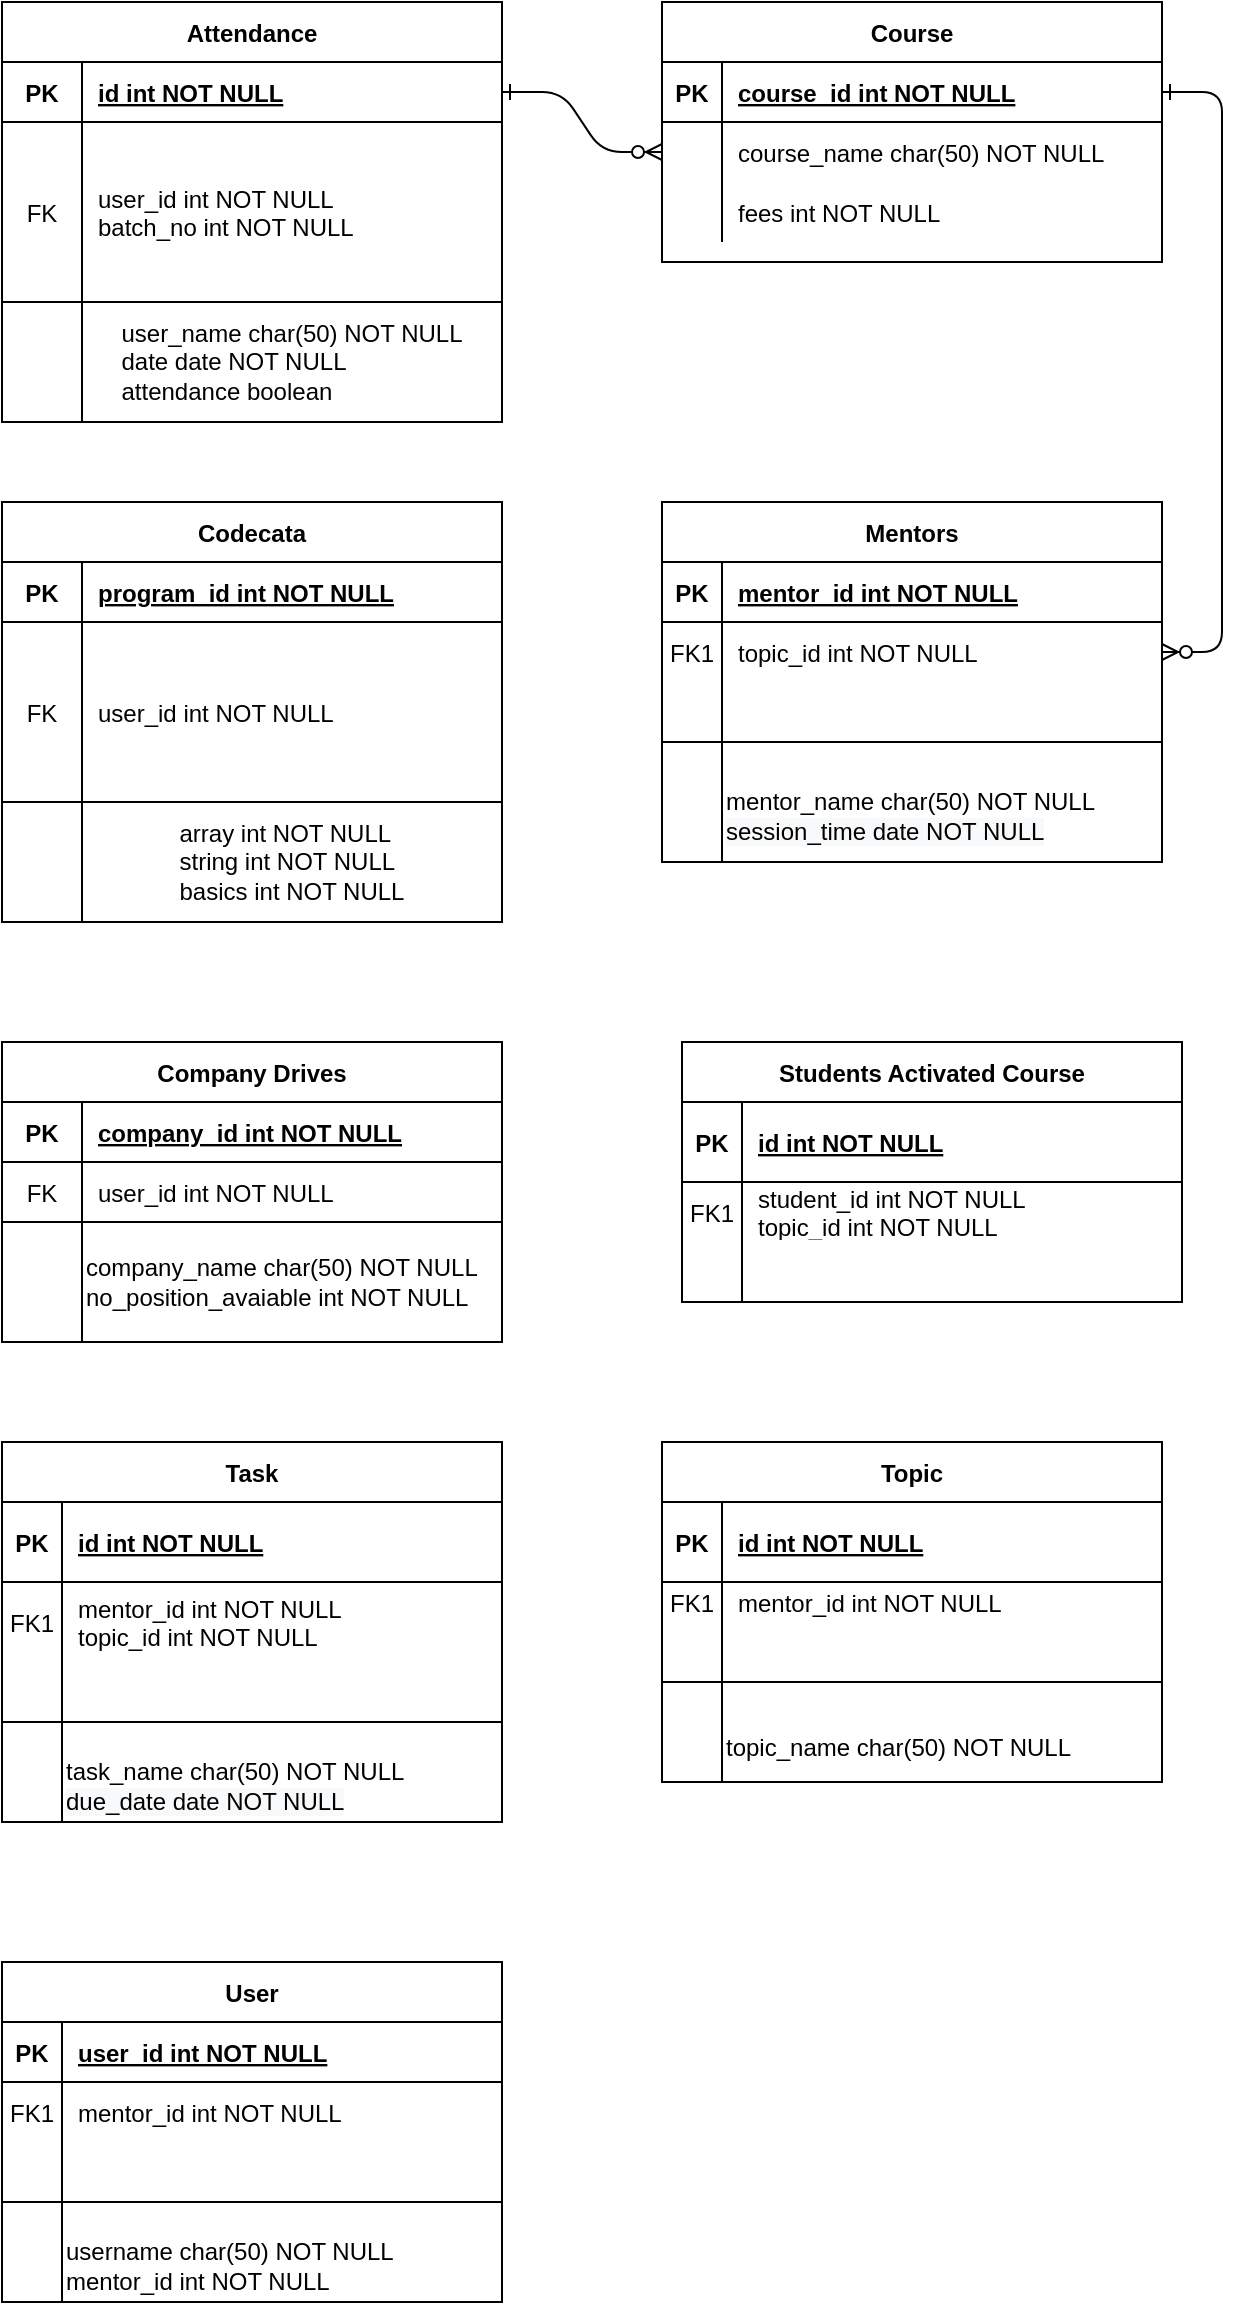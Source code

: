 <mxfile version="15.7.0" type="github">
  <diagram id="R2lEEEUBdFMjLlhIrx00" name="Page-1">
    <mxGraphModel dx="868" dy="393" grid="1" gridSize="10" guides="1" tooltips="1" connect="1" arrows="1" fold="1" page="1" pageScale="1" pageWidth="850" pageHeight="1100" math="0" shadow="0" extFonts="Permanent Marker^https://fonts.googleapis.com/css?family=Permanent+Marker">
      <root>
        <mxCell id="0" />
        <mxCell id="1" parent="0" />
        <mxCell id="C-vyLk0tnHw3VtMMgP7b-1" value="" style="edgeStyle=entityRelationEdgeStyle;endArrow=ERzeroToMany;startArrow=ERone;endFill=1;startFill=0;" parent="1" source="C-vyLk0tnHw3VtMMgP7b-24" target="C-vyLk0tnHw3VtMMgP7b-6" edge="1">
          <mxGeometry width="100" height="100" relative="1" as="geometry">
            <mxPoint x="340" y="720" as="sourcePoint" />
            <mxPoint x="440" y="620" as="targetPoint" />
          </mxGeometry>
        </mxCell>
        <mxCell id="C-vyLk0tnHw3VtMMgP7b-12" value="" style="edgeStyle=entityRelationEdgeStyle;endArrow=ERzeroToMany;startArrow=ERone;endFill=1;startFill=0;" parent="1" source="C-vyLk0tnHw3VtMMgP7b-3" target="C-vyLk0tnHw3VtMMgP7b-17" edge="1">
          <mxGeometry width="100" height="100" relative="1" as="geometry">
            <mxPoint x="400" y="180" as="sourcePoint" />
            <mxPoint x="460" y="205" as="targetPoint" />
          </mxGeometry>
        </mxCell>
        <mxCell id="C-vyLk0tnHw3VtMMgP7b-2" value="Course" style="shape=table;startSize=30;container=1;collapsible=1;childLayout=tableLayout;fixedRows=1;rowLines=0;fontStyle=1;align=center;resizeLast=1;" parent="1" vertex="1">
          <mxGeometry x="450" y="120" width="250" height="130" as="geometry" />
        </mxCell>
        <mxCell id="C-vyLk0tnHw3VtMMgP7b-3" value="" style="shape=partialRectangle;collapsible=0;dropTarget=0;pointerEvents=0;fillColor=none;points=[[0,0.5],[1,0.5]];portConstraint=eastwest;top=0;left=0;right=0;bottom=1;" parent="C-vyLk0tnHw3VtMMgP7b-2" vertex="1">
          <mxGeometry y="30" width="250" height="30" as="geometry" />
        </mxCell>
        <mxCell id="C-vyLk0tnHw3VtMMgP7b-4" value="PK" style="shape=partialRectangle;overflow=hidden;connectable=0;fillColor=none;top=0;left=0;bottom=0;right=0;fontStyle=1;" parent="C-vyLk0tnHw3VtMMgP7b-3" vertex="1">
          <mxGeometry width="30" height="30" as="geometry" />
        </mxCell>
        <mxCell id="C-vyLk0tnHw3VtMMgP7b-5" value="course_id int NOT NULL " style="shape=partialRectangle;overflow=hidden;connectable=0;fillColor=none;top=0;left=0;bottom=0;right=0;align=left;spacingLeft=6;fontStyle=5;" parent="C-vyLk0tnHw3VtMMgP7b-3" vertex="1">
          <mxGeometry x="30" width="220" height="30" as="geometry" />
        </mxCell>
        <mxCell id="C-vyLk0tnHw3VtMMgP7b-6" value="" style="shape=partialRectangle;collapsible=0;dropTarget=0;pointerEvents=0;fillColor=none;points=[[0,0.5],[1,0.5]];portConstraint=eastwest;top=0;left=0;right=0;bottom=0;" parent="C-vyLk0tnHw3VtMMgP7b-2" vertex="1">
          <mxGeometry y="60" width="250" height="30" as="geometry" />
        </mxCell>
        <mxCell id="C-vyLk0tnHw3VtMMgP7b-7" value="" style="shape=partialRectangle;overflow=hidden;connectable=0;fillColor=none;top=0;left=0;bottom=0;right=0;" parent="C-vyLk0tnHw3VtMMgP7b-6" vertex="1">
          <mxGeometry width="30" height="30" as="geometry" />
        </mxCell>
        <mxCell id="C-vyLk0tnHw3VtMMgP7b-8" value="course_name char(50) NOT NULL" style="shape=partialRectangle;overflow=hidden;connectable=0;fillColor=none;top=0;left=0;bottom=0;right=0;align=left;spacingLeft=6;" parent="C-vyLk0tnHw3VtMMgP7b-6" vertex="1">
          <mxGeometry x="30" width="220" height="30" as="geometry" />
        </mxCell>
        <mxCell id="C-vyLk0tnHw3VtMMgP7b-9" value="" style="shape=partialRectangle;collapsible=0;dropTarget=0;pointerEvents=0;fillColor=none;points=[[0,0.5],[1,0.5]];portConstraint=eastwest;top=0;left=0;right=0;bottom=0;" parent="C-vyLk0tnHw3VtMMgP7b-2" vertex="1">
          <mxGeometry y="90" width="250" height="30" as="geometry" />
        </mxCell>
        <mxCell id="C-vyLk0tnHw3VtMMgP7b-10" value="" style="shape=partialRectangle;overflow=hidden;connectable=0;fillColor=none;top=0;left=0;bottom=0;right=0;" parent="C-vyLk0tnHw3VtMMgP7b-9" vertex="1">
          <mxGeometry width="30" height="30" as="geometry" />
        </mxCell>
        <mxCell id="C-vyLk0tnHw3VtMMgP7b-11" value="fees int NOT NULL" style="shape=partialRectangle;overflow=hidden;connectable=0;fillColor=none;top=0;left=0;bottom=0;right=0;align=left;spacingLeft=6;" parent="C-vyLk0tnHw3VtMMgP7b-9" vertex="1">
          <mxGeometry x="30" width="220" height="30" as="geometry" />
        </mxCell>
        <mxCell id="C-vyLk0tnHw3VtMMgP7b-13" value="Mentors" style="shape=table;startSize=30;container=1;collapsible=1;childLayout=tableLayout;fixedRows=1;rowLines=0;fontStyle=1;align=center;resizeLast=1;" parent="1" vertex="1">
          <mxGeometry x="450" y="370" width="250" height="120" as="geometry" />
        </mxCell>
        <mxCell id="C-vyLk0tnHw3VtMMgP7b-14" value="" style="shape=partialRectangle;collapsible=0;dropTarget=0;pointerEvents=0;fillColor=none;points=[[0,0.5],[1,0.5]];portConstraint=eastwest;top=0;left=0;right=0;bottom=1;" parent="C-vyLk0tnHw3VtMMgP7b-13" vertex="1">
          <mxGeometry y="30" width="250" height="30" as="geometry" />
        </mxCell>
        <mxCell id="C-vyLk0tnHw3VtMMgP7b-15" value="PK" style="shape=partialRectangle;overflow=hidden;connectable=0;fillColor=none;top=0;left=0;bottom=0;right=0;fontStyle=1;" parent="C-vyLk0tnHw3VtMMgP7b-14" vertex="1">
          <mxGeometry width="30" height="30" as="geometry">
            <mxRectangle width="30" height="30" as="alternateBounds" />
          </mxGeometry>
        </mxCell>
        <mxCell id="C-vyLk0tnHw3VtMMgP7b-16" value="mentor_id int NOT NULL " style="shape=partialRectangle;overflow=hidden;connectable=0;fillColor=none;top=0;left=0;bottom=0;right=0;align=left;spacingLeft=6;fontStyle=5;" parent="C-vyLk0tnHw3VtMMgP7b-14" vertex="1">
          <mxGeometry x="30" width="220" height="30" as="geometry">
            <mxRectangle width="220" height="30" as="alternateBounds" />
          </mxGeometry>
        </mxCell>
        <mxCell id="C-vyLk0tnHw3VtMMgP7b-17" value="" style="shape=partialRectangle;collapsible=0;dropTarget=0;pointerEvents=0;fillColor=none;points=[[0,0.5],[1,0.5]];portConstraint=eastwest;top=0;left=0;right=0;bottom=0;" parent="C-vyLk0tnHw3VtMMgP7b-13" vertex="1">
          <mxGeometry y="60" width="250" height="30" as="geometry" />
        </mxCell>
        <mxCell id="C-vyLk0tnHw3VtMMgP7b-18" value="FK1" style="shape=partialRectangle;overflow=hidden;connectable=0;fillColor=none;top=0;left=0;bottom=0;right=0;" parent="C-vyLk0tnHw3VtMMgP7b-17" vertex="1">
          <mxGeometry width="30" height="30" as="geometry">
            <mxRectangle width="30" height="30" as="alternateBounds" />
          </mxGeometry>
        </mxCell>
        <mxCell id="C-vyLk0tnHw3VtMMgP7b-19" value="topic_id int NOT NULL" style="shape=partialRectangle;overflow=hidden;connectable=0;fillColor=none;top=0;left=0;bottom=0;right=0;align=left;spacingLeft=6;" parent="C-vyLk0tnHw3VtMMgP7b-17" vertex="1">
          <mxGeometry x="30" width="220" height="30" as="geometry">
            <mxRectangle width="220" height="30" as="alternateBounds" />
          </mxGeometry>
        </mxCell>
        <mxCell id="C-vyLk0tnHw3VtMMgP7b-20" value="" style="shape=partialRectangle;collapsible=0;dropTarget=0;pointerEvents=0;fillColor=none;points=[[0,0.5],[1,0.5]];portConstraint=eastwest;top=0;left=0;right=0;bottom=0;" parent="C-vyLk0tnHw3VtMMgP7b-13" vertex="1">
          <mxGeometry y="90" width="250" height="30" as="geometry" />
        </mxCell>
        <mxCell id="C-vyLk0tnHw3VtMMgP7b-21" value="" style="shape=partialRectangle;overflow=hidden;connectable=0;fillColor=none;top=0;left=0;bottom=0;right=0;" parent="C-vyLk0tnHw3VtMMgP7b-20" vertex="1">
          <mxGeometry width="30" height="30" as="geometry">
            <mxRectangle width="30" height="30" as="alternateBounds" />
          </mxGeometry>
        </mxCell>
        <mxCell id="C-vyLk0tnHw3VtMMgP7b-22" value="" style="shape=partialRectangle;overflow=hidden;connectable=0;fillColor=none;top=0;left=0;bottom=0;right=0;align=left;spacingLeft=6;" parent="C-vyLk0tnHw3VtMMgP7b-20" vertex="1">
          <mxGeometry x="30" width="220" height="30" as="geometry">
            <mxRectangle width="220" height="30" as="alternateBounds" />
          </mxGeometry>
        </mxCell>
        <mxCell id="C-vyLk0tnHw3VtMMgP7b-23" value="Attendance" style="shape=table;startSize=30;container=1;collapsible=1;childLayout=tableLayout;fixedRows=1;rowLines=0;fontStyle=1;align=center;resizeLast=1;" parent="1" vertex="1">
          <mxGeometry x="120" y="120" width="250" height="150" as="geometry" />
        </mxCell>
        <mxCell id="C-vyLk0tnHw3VtMMgP7b-24" value="" style="shape=partialRectangle;collapsible=0;dropTarget=0;pointerEvents=0;fillColor=none;points=[[0,0.5],[1,0.5]];portConstraint=eastwest;top=0;left=0;right=0;bottom=1;" parent="C-vyLk0tnHw3VtMMgP7b-23" vertex="1">
          <mxGeometry y="30" width="250" height="30" as="geometry" />
        </mxCell>
        <mxCell id="C-vyLk0tnHw3VtMMgP7b-25" value="PK" style="shape=partialRectangle;overflow=hidden;connectable=0;fillColor=none;top=0;left=0;bottom=0;right=0;fontStyle=1;" parent="C-vyLk0tnHw3VtMMgP7b-24" vertex="1">
          <mxGeometry width="40" height="30" as="geometry">
            <mxRectangle width="40" height="30" as="alternateBounds" />
          </mxGeometry>
        </mxCell>
        <mxCell id="C-vyLk0tnHw3VtMMgP7b-26" value="id int NOT NULL " style="shape=partialRectangle;overflow=hidden;connectable=0;fillColor=none;top=0;left=0;bottom=0;right=0;align=left;spacingLeft=6;fontStyle=5;" parent="C-vyLk0tnHw3VtMMgP7b-24" vertex="1">
          <mxGeometry x="40" width="210" height="30" as="geometry">
            <mxRectangle width="210" height="30" as="alternateBounds" />
          </mxGeometry>
        </mxCell>
        <mxCell id="C-vyLk0tnHw3VtMMgP7b-27" value="" style="shape=partialRectangle;collapsible=0;dropTarget=0;pointerEvents=0;fillColor=none;points=[[0,0.5],[1,0.5]];portConstraint=eastwest;top=0;left=0;right=0;bottom=0;" parent="C-vyLk0tnHw3VtMMgP7b-23" vertex="1">
          <mxGeometry y="60" width="250" height="90" as="geometry" />
        </mxCell>
        <mxCell id="C-vyLk0tnHw3VtMMgP7b-28" value="FK" style="shape=partialRectangle;overflow=hidden;connectable=0;fillColor=none;top=0;left=0;bottom=0;right=0;" parent="C-vyLk0tnHw3VtMMgP7b-27" vertex="1">
          <mxGeometry width="40" height="90" as="geometry">
            <mxRectangle width="40" height="90" as="alternateBounds" />
          </mxGeometry>
        </mxCell>
        <mxCell id="C-vyLk0tnHw3VtMMgP7b-29" value="user_id int NOT NULL&#xa;batch_no int NOT NULL" style="shape=partialRectangle;overflow=hidden;connectable=0;fillColor=none;top=0;left=0;bottom=0;right=0;align=left;spacingLeft=6;" parent="C-vyLk0tnHw3VtMMgP7b-27" vertex="1">
          <mxGeometry x="40" width="210" height="90" as="geometry">
            <mxRectangle width="210" height="90" as="alternateBounds" />
          </mxGeometry>
        </mxCell>
        <mxCell id="Y8PTiHZSludacNB3pOwr-1" value="&lt;div style=&quot;text-align: justify&quot;&gt;&lt;span style=&quot;text-align: left&quot;&gt;user_name char(50) NOT NULL&lt;/span&gt;&lt;/div&gt;&lt;span style=&quot;text-align: left&quot;&gt;&lt;div style=&quot;text-align: justify&quot;&gt;&lt;span&gt;date date NOT NULL&lt;/span&gt;&lt;/div&gt;&lt;/span&gt;&lt;span style=&quot;text-align: left&quot;&gt;&lt;div style=&quot;text-align: justify&quot;&gt;&lt;span&gt;attendance boolean&lt;/span&gt;&lt;/div&gt;&lt;/span&gt;" style="rounded=0;whiteSpace=wrap;html=1;" vertex="1" parent="1">
          <mxGeometry x="160" y="270" width="210" height="60" as="geometry" />
        </mxCell>
        <mxCell id="Y8PTiHZSludacNB3pOwr-2" value="" style="rounded=0;whiteSpace=wrap;html=1;" vertex="1" parent="1">
          <mxGeometry x="120" y="270" width="40" height="60" as="geometry" />
        </mxCell>
        <mxCell id="Y8PTiHZSludacNB3pOwr-10" value="&lt;div style=&quot;text-align: justify&quot;&gt;&lt;span style=&quot;text-align: left&quot;&gt;array int NOT NULL&lt;/span&gt;&lt;/div&gt;&lt;span style=&quot;text-align: left&quot;&gt;&lt;div style=&quot;text-align: justify&quot;&gt;&lt;span&gt;string int NOT NULL&lt;/span&gt;&lt;/div&gt;&lt;div style=&quot;text-align: justify&quot;&gt;&lt;span style=&quot;text-align: center&quot;&gt;basics int NOT NULL&lt;/span&gt;&lt;/div&gt;&lt;/span&gt;" style="rounded=0;whiteSpace=wrap;html=1;" vertex="1" parent="1">
          <mxGeometry x="160" y="520" width="210" height="60" as="geometry" />
        </mxCell>
        <mxCell id="Y8PTiHZSludacNB3pOwr-11" value="" style="rounded=0;whiteSpace=wrap;html=1;" vertex="1" parent="1">
          <mxGeometry x="120" y="520" width="40" height="60" as="geometry" />
        </mxCell>
        <mxCell id="Y8PTiHZSludacNB3pOwr-12" value="Codecata" style="shape=table;startSize=30;container=1;collapsible=1;childLayout=tableLayout;fixedRows=1;rowLines=0;fontStyle=1;align=center;resizeLast=1;" vertex="1" parent="1">
          <mxGeometry x="120" y="370" width="250" height="150" as="geometry" />
        </mxCell>
        <mxCell id="Y8PTiHZSludacNB3pOwr-13" value="" style="shape=partialRectangle;collapsible=0;dropTarget=0;pointerEvents=0;fillColor=none;points=[[0,0.5],[1,0.5]];portConstraint=eastwest;top=0;left=0;right=0;bottom=1;" vertex="1" parent="Y8PTiHZSludacNB3pOwr-12">
          <mxGeometry y="30" width="250" height="30" as="geometry" />
        </mxCell>
        <mxCell id="Y8PTiHZSludacNB3pOwr-14" value="PK" style="shape=partialRectangle;overflow=hidden;connectable=0;fillColor=none;top=0;left=0;bottom=0;right=0;fontStyle=1;" vertex="1" parent="Y8PTiHZSludacNB3pOwr-13">
          <mxGeometry width="40" height="30" as="geometry">
            <mxRectangle width="40" height="30" as="alternateBounds" />
          </mxGeometry>
        </mxCell>
        <mxCell id="Y8PTiHZSludacNB3pOwr-15" value="program_id int NOT NULL " style="shape=partialRectangle;overflow=hidden;connectable=0;fillColor=none;top=0;left=0;bottom=0;right=0;align=left;spacingLeft=6;fontStyle=5;" vertex="1" parent="Y8PTiHZSludacNB3pOwr-13">
          <mxGeometry x="40" width="210" height="30" as="geometry">
            <mxRectangle width="210" height="30" as="alternateBounds" />
          </mxGeometry>
        </mxCell>
        <mxCell id="Y8PTiHZSludacNB3pOwr-16" value="" style="shape=partialRectangle;collapsible=0;dropTarget=0;pointerEvents=0;fillColor=none;points=[[0,0.5],[1,0.5]];portConstraint=eastwest;top=0;left=0;right=0;bottom=0;" vertex="1" parent="Y8PTiHZSludacNB3pOwr-12">
          <mxGeometry y="60" width="250" height="90" as="geometry" />
        </mxCell>
        <mxCell id="Y8PTiHZSludacNB3pOwr-17" value="FK" style="shape=partialRectangle;overflow=hidden;connectable=0;fillColor=none;top=0;left=0;bottom=0;right=0;" vertex="1" parent="Y8PTiHZSludacNB3pOwr-16">
          <mxGeometry width="40" height="90" as="geometry">
            <mxRectangle width="40" height="90" as="alternateBounds" />
          </mxGeometry>
        </mxCell>
        <mxCell id="Y8PTiHZSludacNB3pOwr-18" value="user_id int NOT NULL" style="shape=partialRectangle;overflow=hidden;connectable=0;fillColor=none;top=0;left=0;bottom=0;right=0;align=left;spacingLeft=6;" vertex="1" parent="Y8PTiHZSludacNB3pOwr-16">
          <mxGeometry x="40" width="210" height="90" as="geometry">
            <mxRectangle width="210" height="90" as="alternateBounds" />
          </mxGeometry>
        </mxCell>
        <mxCell id="Y8PTiHZSludacNB3pOwr-19" value="Company Drives" style="shape=table;startSize=30;container=1;collapsible=1;childLayout=tableLayout;fixedRows=1;rowLines=0;fontStyle=1;align=center;resizeLast=1;" vertex="1" parent="1">
          <mxGeometry x="120" y="640" width="250" height="90" as="geometry" />
        </mxCell>
        <mxCell id="Y8PTiHZSludacNB3pOwr-20" value="" style="shape=partialRectangle;collapsible=0;dropTarget=0;pointerEvents=0;fillColor=none;points=[[0,0.5],[1,0.5]];portConstraint=eastwest;top=0;left=0;right=0;bottom=1;" vertex="1" parent="Y8PTiHZSludacNB3pOwr-19">
          <mxGeometry y="30" width="250" height="30" as="geometry" />
        </mxCell>
        <mxCell id="Y8PTiHZSludacNB3pOwr-21" value="PK" style="shape=partialRectangle;overflow=hidden;connectable=0;fillColor=none;top=0;left=0;bottom=0;right=0;fontStyle=1;" vertex="1" parent="Y8PTiHZSludacNB3pOwr-20">
          <mxGeometry width="40" height="30" as="geometry">
            <mxRectangle width="40" height="30" as="alternateBounds" />
          </mxGeometry>
        </mxCell>
        <mxCell id="Y8PTiHZSludacNB3pOwr-22" value="company_id int NOT NULL " style="shape=partialRectangle;overflow=hidden;connectable=0;fillColor=none;top=0;left=0;bottom=0;right=0;align=left;spacingLeft=6;fontStyle=5;" vertex="1" parent="Y8PTiHZSludacNB3pOwr-20">
          <mxGeometry x="40" width="210" height="30" as="geometry">
            <mxRectangle width="210" height="30" as="alternateBounds" />
          </mxGeometry>
        </mxCell>
        <mxCell id="Y8PTiHZSludacNB3pOwr-23" value="" style="shape=partialRectangle;collapsible=0;dropTarget=0;pointerEvents=0;fillColor=none;points=[[0,0.5],[1,0.5]];portConstraint=eastwest;top=0;left=0;right=0;bottom=0;" vertex="1" parent="Y8PTiHZSludacNB3pOwr-19">
          <mxGeometry y="60" width="250" height="30" as="geometry" />
        </mxCell>
        <mxCell id="Y8PTiHZSludacNB3pOwr-24" value="FK" style="shape=partialRectangle;overflow=hidden;connectable=0;fillColor=none;top=0;left=0;bottom=0;right=0;" vertex="1" parent="Y8PTiHZSludacNB3pOwr-23">
          <mxGeometry width="40" height="30" as="geometry">
            <mxRectangle width="40" height="30" as="alternateBounds" />
          </mxGeometry>
        </mxCell>
        <mxCell id="Y8PTiHZSludacNB3pOwr-25" value="user_id int NOT NULL" style="shape=partialRectangle;overflow=hidden;connectable=0;fillColor=none;top=0;left=0;bottom=0;right=0;align=left;spacingLeft=6;" vertex="1" parent="Y8PTiHZSludacNB3pOwr-23">
          <mxGeometry x="40" width="210" height="30" as="geometry">
            <mxRectangle width="210" height="30" as="alternateBounds" />
          </mxGeometry>
        </mxCell>
        <mxCell id="Y8PTiHZSludacNB3pOwr-26" value="" style="rounded=0;whiteSpace=wrap;html=1;strokeWidth=1;fillColor=none;align=left;" vertex="1" parent="1">
          <mxGeometry x="120" y="730" width="40" height="60" as="geometry" />
        </mxCell>
        <mxCell id="Y8PTiHZSludacNB3pOwr-27" value="&lt;div style=&quot;text-align: justify&quot;&gt;&lt;span style=&quot;text-align: left&quot;&gt;company_name char(50) NOT NULL&lt;/span&gt;&lt;/div&gt;&lt;span&gt;&lt;div style=&quot;text-align: justify&quot;&gt;no_position_avaiable int NOT NULL&lt;br&gt;&lt;/div&gt;&lt;/span&gt;&lt;span&gt;&lt;/span&gt;" style="rounded=0;whiteSpace=wrap;html=1;strokeWidth=1;fillColor=none;align=left;" vertex="1" parent="1">
          <mxGeometry x="160" y="730" width="210" height="60" as="geometry" />
        </mxCell>
        <mxCell id="Y8PTiHZSludacNB3pOwr-28" value="" style="rounded=0;whiteSpace=wrap;html=1;strokeWidth=1;fillColor=none;align=left;" vertex="1" parent="1">
          <mxGeometry x="450" y="490" width="30" height="60" as="geometry" />
        </mxCell>
        <mxCell id="Y8PTiHZSludacNB3pOwr-29" value="&lt;br&gt;&lt;span&gt;mentor_name char(50) NOT NULL&lt;/span&gt;&lt;br&gt;&lt;span style=&quot;color: rgb(0 , 0 , 0) ; font-family: &amp;#34;helvetica&amp;#34; ; font-size: 12px ; font-style: normal ; font-weight: 400 ; letter-spacing: normal ; text-align: left ; text-indent: 0px ; text-transform: none ; word-spacing: 0px ; background-color: rgb(248 , 249 , 250) ; display: inline ; float: none&quot;&gt;session_time date NOT NULL&lt;/span&gt;&lt;br&gt;" style="rounded=0;whiteSpace=wrap;html=1;strokeWidth=1;fillColor=none;align=left;" vertex="1" parent="1">
          <mxGeometry x="480" y="490" width="220" height="60" as="geometry" />
        </mxCell>
        <mxCell id="Y8PTiHZSludacNB3pOwr-30" value="Students Activated Course" style="shape=table;startSize=30;container=1;collapsible=1;childLayout=tableLayout;fixedRows=1;rowLines=0;fontStyle=1;align=center;resizeLast=1;" vertex="1" parent="1">
          <mxGeometry x="460" y="640" width="250" height="130" as="geometry" />
        </mxCell>
        <mxCell id="Y8PTiHZSludacNB3pOwr-31" value="" style="shape=partialRectangle;collapsible=0;dropTarget=0;pointerEvents=0;fillColor=none;points=[[0,0.5],[1,0.5]];portConstraint=eastwest;top=0;left=0;right=0;bottom=1;" vertex="1" parent="Y8PTiHZSludacNB3pOwr-30">
          <mxGeometry y="30" width="250" height="40" as="geometry" />
        </mxCell>
        <mxCell id="Y8PTiHZSludacNB3pOwr-32" value="PK" style="shape=partialRectangle;overflow=hidden;connectable=0;fillColor=none;top=0;left=0;bottom=0;right=0;fontStyle=1;" vertex="1" parent="Y8PTiHZSludacNB3pOwr-31">
          <mxGeometry width="30" height="40" as="geometry">
            <mxRectangle width="30" height="40" as="alternateBounds" />
          </mxGeometry>
        </mxCell>
        <mxCell id="Y8PTiHZSludacNB3pOwr-33" value="id int NOT NULL " style="shape=partialRectangle;overflow=hidden;connectable=0;fillColor=none;top=0;left=0;bottom=0;right=0;align=left;spacingLeft=6;fontStyle=5;" vertex="1" parent="Y8PTiHZSludacNB3pOwr-31">
          <mxGeometry x="30" width="220" height="40" as="geometry">
            <mxRectangle width="220" height="40" as="alternateBounds" />
          </mxGeometry>
        </mxCell>
        <mxCell id="Y8PTiHZSludacNB3pOwr-34" value="" style="shape=partialRectangle;collapsible=0;dropTarget=0;pointerEvents=0;fillColor=none;points=[[0,0.5],[1,0.5]];portConstraint=eastwest;top=0;left=0;right=0;bottom=0;" vertex="1" parent="Y8PTiHZSludacNB3pOwr-30">
          <mxGeometry y="70" width="250" height="30" as="geometry" />
        </mxCell>
        <mxCell id="Y8PTiHZSludacNB3pOwr-35" value="FK1" style="shape=partialRectangle;overflow=hidden;connectable=0;fillColor=none;top=0;left=0;bottom=0;right=0;" vertex="1" parent="Y8PTiHZSludacNB3pOwr-34">
          <mxGeometry width="30" height="30" as="geometry">
            <mxRectangle width="30" height="30" as="alternateBounds" />
          </mxGeometry>
        </mxCell>
        <mxCell id="Y8PTiHZSludacNB3pOwr-36" value="student_id int NOT NULL&#xa;topic_id int NOT NULL" style="shape=partialRectangle;overflow=hidden;connectable=0;fillColor=none;top=0;left=0;bottom=0;right=0;align=left;spacingLeft=6;" vertex="1" parent="Y8PTiHZSludacNB3pOwr-34">
          <mxGeometry x="30" width="220" height="30" as="geometry">
            <mxRectangle width="220" height="30" as="alternateBounds" />
          </mxGeometry>
        </mxCell>
        <mxCell id="Y8PTiHZSludacNB3pOwr-37" value="" style="shape=partialRectangle;collapsible=0;dropTarget=0;pointerEvents=0;fillColor=none;points=[[0,0.5],[1,0.5]];portConstraint=eastwest;top=0;left=0;right=0;bottom=0;" vertex="1" parent="Y8PTiHZSludacNB3pOwr-30">
          <mxGeometry y="100" width="250" height="30" as="geometry" />
        </mxCell>
        <mxCell id="Y8PTiHZSludacNB3pOwr-38" value="" style="shape=partialRectangle;overflow=hidden;connectable=0;fillColor=none;top=0;left=0;bottom=0;right=0;" vertex="1" parent="Y8PTiHZSludacNB3pOwr-37">
          <mxGeometry width="30" height="30" as="geometry">
            <mxRectangle width="30" height="30" as="alternateBounds" />
          </mxGeometry>
        </mxCell>
        <mxCell id="Y8PTiHZSludacNB3pOwr-39" value="" style="shape=partialRectangle;overflow=hidden;connectable=0;fillColor=none;top=0;left=0;bottom=0;right=0;align=left;spacingLeft=6;" vertex="1" parent="Y8PTiHZSludacNB3pOwr-37">
          <mxGeometry x="30" width="220" height="30" as="geometry">
            <mxRectangle width="220" height="30" as="alternateBounds" />
          </mxGeometry>
        </mxCell>
        <mxCell id="Y8PTiHZSludacNB3pOwr-40" value="Task" style="shape=table;startSize=30;container=1;collapsible=1;childLayout=tableLayout;fixedRows=1;rowLines=0;fontStyle=1;align=center;resizeLast=1;" vertex="1" parent="1">
          <mxGeometry x="120" y="840" width="250" height="140" as="geometry" />
        </mxCell>
        <mxCell id="Y8PTiHZSludacNB3pOwr-41" value="" style="shape=partialRectangle;collapsible=0;dropTarget=0;pointerEvents=0;fillColor=none;points=[[0,0.5],[1,0.5]];portConstraint=eastwest;top=0;left=0;right=0;bottom=1;" vertex="1" parent="Y8PTiHZSludacNB3pOwr-40">
          <mxGeometry y="30" width="250" height="40" as="geometry" />
        </mxCell>
        <mxCell id="Y8PTiHZSludacNB3pOwr-42" value="PK" style="shape=partialRectangle;overflow=hidden;connectable=0;fillColor=none;top=0;left=0;bottom=0;right=0;fontStyle=1;" vertex="1" parent="Y8PTiHZSludacNB3pOwr-41">
          <mxGeometry width="30" height="40" as="geometry">
            <mxRectangle width="30" height="40" as="alternateBounds" />
          </mxGeometry>
        </mxCell>
        <mxCell id="Y8PTiHZSludacNB3pOwr-43" value="id int NOT NULL " style="shape=partialRectangle;overflow=hidden;connectable=0;fillColor=none;top=0;left=0;bottom=0;right=0;align=left;spacingLeft=6;fontStyle=5;" vertex="1" parent="Y8PTiHZSludacNB3pOwr-41">
          <mxGeometry x="30" width="220" height="40" as="geometry">
            <mxRectangle width="220" height="40" as="alternateBounds" />
          </mxGeometry>
        </mxCell>
        <mxCell id="Y8PTiHZSludacNB3pOwr-44" value="" style="shape=partialRectangle;collapsible=0;dropTarget=0;pointerEvents=0;fillColor=none;points=[[0,0.5],[1,0.5]];portConstraint=eastwest;top=0;left=0;right=0;bottom=0;" vertex="1" parent="Y8PTiHZSludacNB3pOwr-40">
          <mxGeometry y="70" width="250" height="40" as="geometry" />
        </mxCell>
        <mxCell id="Y8PTiHZSludacNB3pOwr-45" value="FK1" style="shape=partialRectangle;overflow=hidden;connectable=0;fillColor=none;top=0;left=0;bottom=0;right=0;" vertex="1" parent="Y8PTiHZSludacNB3pOwr-44">
          <mxGeometry width="30" height="40" as="geometry">
            <mxRectangle width="30" height="40" as="alternateBounds" />
          </mxGeometry>
        </mxCell>
        <mxCell id="Y8PTiHZSludacNB3pOwr-46" value="mentor_id int NOT NULL&#xa;topic_id int NOT NULL" style="shape=partialRectangle;overflow=hidden;connectable=0;fillColor=none;top=0;left=0;bottom=0;right=0;align=left;spacingLeft=6;" vertex="1" parent="Y8PTiHZSludacNB3pOwr-44">
          <mxGeometry x="30" width="220" height="40" as="geometry">
            <mxRectangle width="220" height="40" as="alternateBounds" />
          </mxGeometry>
        </mxCell>
        <mxCell id="Y8PTiHZSludacNB3pOwr-47" value="" style="shape=partialRectangle;collapsible=0;dropTarget=0;pointerEvents=0;fillColor=none;points=[[0,0.5],[1,0.5]];portConstraint=eastwest;top=0;left=0;right=0;bottom=0;" vertex="1" parent="Y8PTiHZSludacNB3pOwr-40">
          <mxGeometry y="110" width="250" height="30" as="geometry" />
        </mxCell>
        <mxCell id="Y8PTiHZSludacNB3pOwr-48" value="" style="shape=partialRectangle;overflow=hidden;connectable=0;fillColor=none;top=0;left=0;bottom=0;right=0;" vertex="1" parent="Y8PTiHZSludacNB3pOwr-47">
          <mxGeometry width="30" height="30" as="geometry">
            <mxRectangle width="30" height="30" as="alternateBounds" />
          </mxGeometry>
        </mxCell>
        <mxCell id="Y8PTiHZSludacNB3pOwr-49" value="" style="shape=partialRectangle;overflow=hidden;connectable=0;fillColor=none;top=0;left=0;bottom=0;right=0;align=left;spacingLeft=6;" vertex="1" parent="Y8PTiHZSludacNB3pOwr-47">
          <mxGeometry x="30" width="220" height="30" as="geometry">
            <mxRectangle width="220" height="30" as="alternateBounds" />
          </mxGeometry>
        </mxCell>
        <mxCell id="Y8PTiHZSludacNB3pOwr-50" value="" style="rounded=0;whiteSpace=wrap;html=1;strokeWidth=1;fillColor=none;align=left;" vertex="1" parent="1">
          <mxGeometry x="120" y="980" width="30" height="50" as="geometry" />
        </mxCell>
        <mxCell id="Y8PTiHZSludacNB3pOwr-51" value="&lt;br&gt;&lt;span&gt;task_name char(50) NOT NULL&lt;/span&gt;&lt;br&gt;&lt;span style=&quot;color: rgb(0 , 0 , 0) ; font-family: &amp;#34;helvetica&amp;#34; ; font-size: 12px ; font-style: normal ; font-weight: 400 ; letter-spacing: normal ; text-align: left ; text-indent: 0px ; text-transform: none ; word-spacing: 0px ; background-color: rgb(248 , 249 , 250) ; display: inline ; float: none&quot;&gt;due_date date NOT NULL&lt;/span&gt;" style="rounded=0;whiteSpace=wrap;html=1;strokeWidth=1;fillColor=none;align=left;" vertex="1" parent="1">
          <mxGeometry x="150" y="980" width="220" height="50" as="geometry" />
        </mxCell>
        <mxCell id="Y8PTiHZSludacNB3pOwr-52" value="Topic" style="shape=table;startSize=30;container=1;collapsible=1;childLayout=tableLayout;fixedRows=1;rowLines=0;fontStyle=1;align=center;resizeLast=1;" vertex="1" parent="1">
          <mxGeometry x="450" y="840" width="250" height="120" as="geometry" />
        </mxCell>
        <mxCell id="Y8PTiHZSludacNB3pOwr-53" value="" style="shape=partialRectangle;collapsible=0;dropTarget=0;pointerEvents=0;fillColor=none;points=[[0,0.5],[1,0.5]];portConstraint=eastwest;top=0;left=0;right=0;bottom=1;" vertex="1" parent="Y8PTiHZSludacNB3pOwr-52">
          <mxGeometry y="30" width="250" height="40" as="geometry" />
        </mxCell>
        <mxCell id="Y8PTiHZSludacNB3pOwr-54" value="PK" style="shape=partialRectangle;overflow=hidden;connectable=0;fillColor=none;top=0;left=0;bottom=0;right=0;fontStyle=1;" vertex="1" parent="Y8PTiHZSludacNB3pOwr-53">
          <mxGeometry width="30" height="40" as="geometry">
            <mxRectangle width="30" height="40" as="alternateBounds" />
          </mxGeometry>
        </mxCell>
        <mxCell id="Y8PTiHZSludacNB3pOwr-55" value="id int NOT NULL " style="shape=partialRectangle;overflow=hidden;connectable=0;fillColor=none;top=0;left=0;bottom=0;right=0;align=left;spacingLeft=6;fontStyle=5;" vertex="1" parent="Y8PTiHZSludacNB3pOwr-53">
          <mxGeometry x="30" width="220" height="40" as="geometry">
            <mxRectangle width="220" height="40" as="alternateBounds" />
          </mxGeometry>
        </mxCell>
        <mxCell id="Y8PTiHZSludacNB3pOwr-56" value="" style="shape=partialRectangle;collapsible=0;dropTarget=0;pointerEvents=0;fillColor=none;points=[[0,0.5],[1,0.5]];portConstraint=eastwest;top=0;left=0;right=0;bottom=0;" vertex="1" parent="Y8PTiHZSludacNB3pOwr-52">
          <mxGeometry y="70" width="250" height="20" as="geometry" />
        </mxCell>
        <mxCell id="Y8PTiHZSludacNB3pOwr-57" value="FK1" style="shape=partialRectangle;overflow=hidden;connectable=0;fillColor=none;top=0;left=0;bottom=0;right=0;" vertex="1" parent="Y8PTiHZSludacNB3pOwr-56">
          <mxGeometry width="30" height="20" as="geometry">
            <mxRectangle width="30" height="20" as="alternateBounds" />
          </mxGeometry>
        </mxCell>
        <mxCell id="Y8PTiHZSludacNB3pOwr-58" value="mentor_id int NOT NULL" style="shape=partialRectangle;overflow=hidden;connectable=0;fillColor=none;top=0;left=0;bottom=0;right=0;align=left;spacingLeft=6;" vertex="1" parent="Y8PTiHZSludacNB3pOwr-56">
          <mxGeometry x="30" width="220" height="20" as="geometry">
            <mxRectangle width="220" height="20" as="alternateBounds" />
          </mxGeometry>
        </mxCell>
        <mxCell id="Y8PTiHZSludacNB3pOwr-59" value="" style="shape=partialRectangle;collapsible=0;dropTarget=0;pointerEvents=0;fillColor=none;points=[[0,0.5],[1,0.5]];portConstraint=eastwest;top=0;left=0;right=0;bottom=0;" vertex="1" parent="Y8PTiHZSludacNB3pOwr-52">
          <mxGeometry y="90" width="250" height="30" as="geometry" />
        </mxCell>
        <mxCell id="Y8PTiHZSludacNB3pOwr-60" value="" style="shape=partialRectangle;overflow=hidden;connectable=0;fillColor=none;top=0;left=0;bottom=0;right=0;" vertex="1" parent="Y8PTiHZSludacNB3pOwr-59">
          <mxGeometry width="30" height="30" as="geometry">
            <mxRectangle width="30" height="30" as="alternateBounds" />
          </mxGeometry>
        </mxCell>
        <mxCell id="Y8PTiHZSludacNB3pOwr-61" value="" style="shape=partialRectangle;overflow=hidden;connectable=0;fillColor=none;top=0;left=0;bottom=0;right=0;align=left;spacingLeft=6;" vertex="1" parent="Y8PTiHZSludacNB3pOwr-59">
          <mxGeometry x="30" width="220" height="30" as="geometry">
            <mxRectangle width="220" height="30" as="alternateBounds" />
          </mxGeometry>
        </mxCell>
        <mxCell id="Y8PTiHZSludacNB3pOwr-62" value="&lt;br&gt;&lt;span&gt;topic_name char(50) NOT NULL&lt;/span&gt;&lt;br&gt;" style="rounded=0;whiteSpace=wrap;html=1;strokeWidth=1;fillColor=none;align=left;" vertex="1" parent="1">
          <mxGeometry x="480" y="960" width="220" height="50" as="geometry" />
        </mxCell>
        <mxCell id="Y8PTiHZSludacNB3pOwr-63" value="" style="rounded=0;whiteSpace=wrap;html=1;strokeWidth=1;fillColor=none;align=left;" vertex="1" parent="1">
          <mxGeometry x="450" y="960" width="30" height="50" as="geometry" />
        </mxCell>
        <mxCell id="Y8PTiHZSludacNB3pOwr-64" value="User" style="shape=table;startSize=30;container=1;collapsible=1;childLayout=tableLayout;fixedRows=1;rowLines=0;fontStyle=1;align=center;resizeLast=1;" vertex="1" parent="1">
          <mxGeometry x="120" y="1100" width="250" height="120" as="geometry" />
        </mxCell>
        <mxCell id="Y8PTiHZSludacNB3pOwr-65" value="" style="shape=partialRectangle;collapsible=0;dropTarget=0;pointerEvents=0;fillColor=none;points=[[0,0.5],[1,0.5]];portConstraint=eastwest;top=0;left=0;right=0;bottom=1;" vertex="1" parent="Y8PTiHZSludacNB3pOwr-64">
          <mxGeometry y="30" width="250" height="30" as="geometry" />
        </mxCell>
        <mxCell id="Y8PTiHZSludacNB3pOwr-66" value="PK" style="shape=partialRectangle;overflow=hidden;connectable=0;fillColor=none;top=0;left=0;bottom=0;right=0;fontStyle=1;" vertex="1" parent="Y8PTiHZSludacNB3pOwr-65">
          <mxGeometry width="30" height="30" as="geometry">
            <mxRectangle width="30" height="30" as="alternateBounds" />
          </mxGeometry>
        </mxCell>
        <mxCell id="Y8PTiHZSludacNB3pOwr-67" value="user_id int NOT NULL " style="shape=partialRectangle;overflow=hidden;connectable=0;fillColor=none;top=0;left=0;bottom=0;right=0;align=left;spacingLeft=6;fontStyle=5;" vertex="1" parent="Y8PTiHZSludacNB3pOwr-65">
          <mxGeometry x="30" width="220" height="30" as="geometry">
            <mxRectangle width="220" height="30" as="alternateBounds" />
          </mxGeometry>
        </mxCell>
        <mxCell id="Y8PTiHZSludacNB3pOwr-68" value="" style="shape=partialRectangle;collapsible=0;dropTarget=0;pointerEvents=0;fillColor=none;points=[[0,0.5],[1,0.5]];portConstraint=eastwest;top=0;left=0;right=0;bottom=0;" vertex="1" parent="Y8PTiHZSludacNB3pOwr-64">
          <mxGeometry y="60" width="250" height="30" as="geometry" />
        </mxCell>
        <mxCell id="Y8PTiHZSludacNB3pOwr-69" value="FK1" style="shape=partialRectangle;overflow=hidden;connectable=0;fillColor=none;top=0;left=0;bottom=0;right=0;" vertex="1" parent="Y8PTiHZSludacNB3pOwr-68">
          <mxGeometry width="30" height="30" as="geometry">
            <mxRectangle width="30" height="30" as="alternateBounds" />
          </mxGeometry>
        </mxCell>
        <mxCell id="Y8PTiHZSludacNB3pOwr-70" value="mentor_id int NOT NULL" style="shape=partialRectangle;overflow=hidden;connectable=0;fillColor=none;top=0;left=0;bottom=0;right=0;align=left;spacingLeft=6;" vertex="1" parent="Y8PTiHZSludacNB3pOwr-68">
          <mxGeometry x="30" width="220" height="30" as="geometry">
            <mxRectangle width="220" height="30" as="alternateBounds" />
          </mxGeometry>
        </mxCell>
        <mxCell id="Y8PTiHZSludacNB3pOwr-71" value="" style="shape=partialRectangle;collapsible=0;dropTarget=0;pointerEvents=0;fillColor=none;points=[[0,0.5],[1,0.5]];portConstraint=eastwest;top=0;left=0;right=0;bottom=0;" vertex="1" parent="Y8PTiHZSludacNB3pOwr-64">
          <mxGeometry y="90" width="250" height="30" as="geometry" />
        </mxCell>
        <mxCell id="Y8PTiHZSludacNB3pOwr-72" value="" style="shape=partialRectangle;overflow=hidden;connectable=0;fillColor=none;top=0;left=0;bottom=0;right=0;" vertex="1" parent="Y8PTiHZSludacNB3pOwr-71">
          <mxGeometry width="30" height="30" as="geometry">
            <mxRectangle width="30" height="30" as="alternateBounds" />
          </mxGeometry>
        </mxCell>
        <mxCell id="Y8PTiHZSludacNB3pOwr-73" value="" style="shape=partialRectangle;overflow=hidden;connectable=0;fillColor=none;top=0;left=0;bottom=0;right=0;align=left;spacingLeft=6;" vertex="1" parent="Y8PTiHZSludacNB3pOwr-71">
          <mxGeometry x="30" width="220" height="30" as="geometry">
            <mxRectangle width="220" height="30" as="alternateBounds" />
          </mxGeometry>
        </mxCell>
        <mxCell id="Y8PTiHZSludacNB3pOwr-74" value="" style="rounded=0;whiteSpace=wrap;html=1;strokeWidth=1;fillColor=none;align=left;" vertex="1" parent="1">
          <mxGeometry x="120" y="1220" width="30" height="50" as="geometry" />
        </mxCell>
        <mxCell id="Y8PTiHZSludacNB3pOwr-75" value="&lt;br&gt;&lt;span&gt;username char(50) NOT NULL&lt;/span&gt;&lt;br&gt;&lt;span&gt;mentor_id int NOT NULL&lt;/span&gt;" style="rounded=0;whiteSpace=wrap;html=1;strokeWidth=1;fillColor=none;align=left;" vertex="1" parent="1">
          <mxGeometry x="150" y="1220" width="220" height="50" as="geometry" />
        </mxCell>
      </root>
    </mxGraphModel>
  </diagram>
</mxfile>

